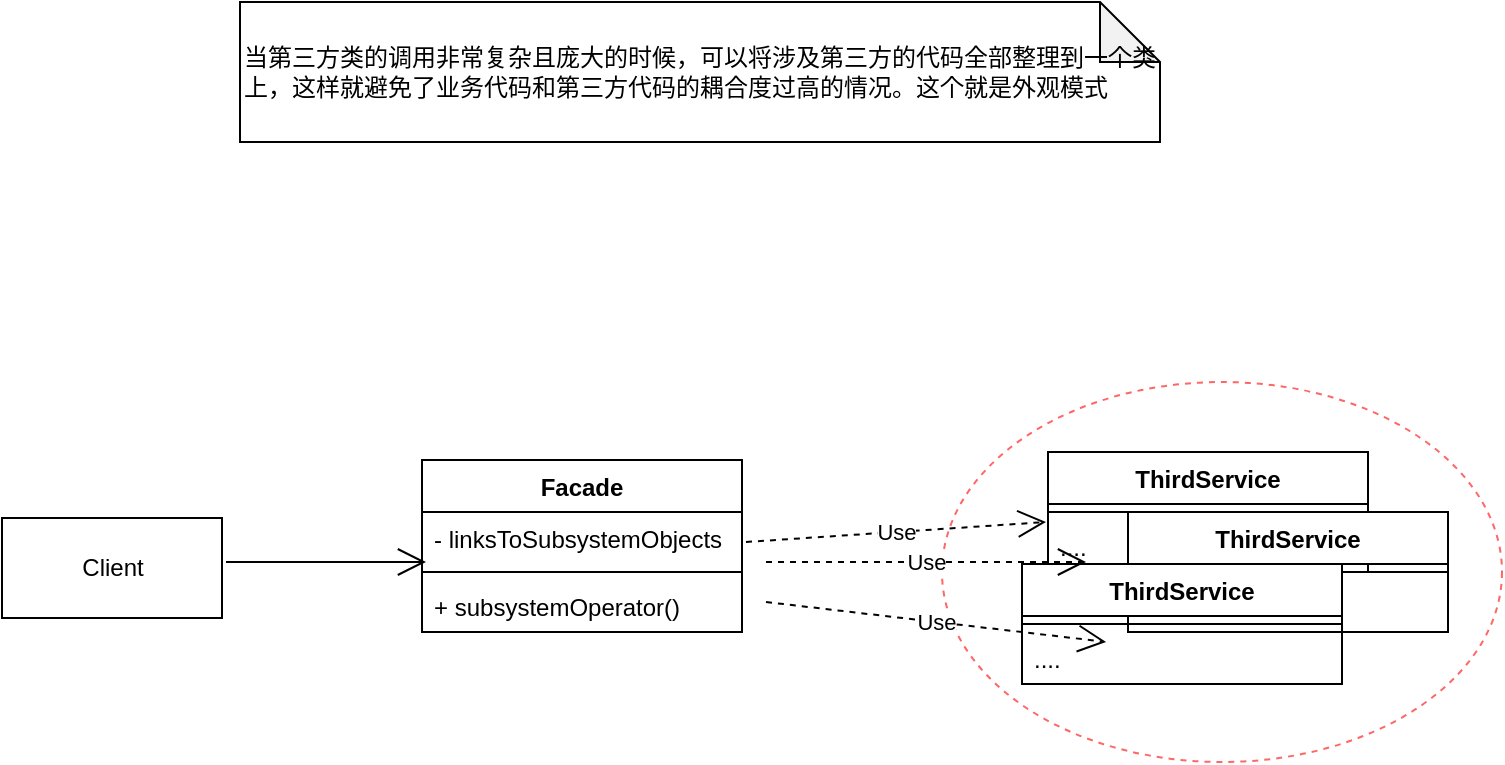 <mxfile version="20.5.1" type="github">
  <diagram id="93oYXS6F0fWZ3KI0hVY3" name="第 1 页">
    <mxGraphModel dx="1550" dy="859" grid="1" gridSize="10" guides="1" tooltips="1" connect="1" arrows="1" fold="1" page="1" pageScale="1" pageWidth="827" pageHeight="1169" math="0" shadow="0">
      <root>
        <mxCell id="0" />
        <mxCell id="1" parent="0" />
        <mxCell id="kxQVH_WQUYWZ8Yr4E01S-1" value="当第三方类的调用非常复杂且庞大的时候，可以将涉及第三方的代码全部整理到一个类上，这样就避免了业务代码和第三方代码的耦合度过高的情况。这个就是外观模式" style="shape=note;whiteSpace=wrap;html=1;backgroundOutline=1;darkOpacity=0.05;align=left;" vertex="1" parent="1">
          <mxGeometry x="158" y="30" width="460" height="70" as="geometry" />
        </mxCell>
        <mxCell id="kxQVH_WQUYWZ8Yr4E01S-10" value="ThirdService" style="swimlane;fontStyle=1;align=center;verticalAlign=top;childLayout=stackLayout;horizontal=1;startSize=26;horizontalStack=0;resizeParent=1;resizeParentMax=0;resizeLast=0;collapsible=1;marginBottom=0;" vertex="1" parent="1">
          <mxGeometry x="562" y="255" width="160" height="60" as="geometry" />
        </mxCell>
        <mxCell id="kxQVH_WQUYWZ8Yr4E01S-12" value="" style="line;strokeWidth=1;fillColor=none;align=left;verticalAlign=middle;spacingTop=-1;spacingLeft=3;spacingRight=3;rotatable=0;labelPosition=right;points=[];portConstraint=eastwest;strokeColor=inherit;" vertex="1" parent="kxQVH_WQUYWZ8Yr4E01S-10">
          <mxGeometry y="26" width="160" height="8" as="geometry" />
        </mxCell>
        <mxCell id="kxQVH_WQUYWZ8Yr4E01S-13" value="...." style="text;strokeColor=none;fillColor=none;align=left;verticalAlign=top;spacingLeft=4;spacingRight=4;overflow=hidden;rotatable=0;points=[[0,0.5],[1,0.5]];portConstraint=eastwest;" vertex="1" parent="kxQVH_WQUYWZ8Yr4E01S-10">
          <mxGeometry y="34" width="160" height="26" as="geometry" />
        </mxCell>
        <mxCell id="kxQVH_WQUYWZ8Yr4E01S-14" value="Facade" style="swimlane;fontStyle=1;align=center;verticalAlign=top;childLayout=stackLayout;horizontal=1;startSize=26;horizontalStack=0;resizeParent=1;resizeParentMax=0;resizeLast=0;collapsible=1;marginBottom=0;" vertex="1" parent="1">
          <mxGeometry x="249" y="259" width="160" height="86" as="geometry" />
        </mxCell>
        <mxCell id="kxQVH_WQUYWZ8Yr4E01S-15" value="- linksToSubsystemObjects" style="text;strokeColor=none;fillColor=none;align=left;verticalAlign=top;spacingLeft=4;spacingRight=4;overflow=hidden;rotatable=0;points=[[0,0.5],[1,0.5]];portConstraint=eastwest;" vertex="1" parent="kxQVH_WQUYWZ8Yr4E01S-14">
          <mxGeometry y="26" width="160" height="26" as="geometry" />
        </mxCell>
        <mxCell id="kxQVH_WQUYWZ8Yr4E01S-16" value="" style="line;strokeWidth=1;fillColor=none;align=left;verticalAlign=middle;spacingTop=-1;spacingLeft=3;spacingRight=3;rotatable=0;labelPosition=right;points=[];portConstraint=eastwest;strokeColor=inherit;" vertex="1" parent="kxQVH_WQUYWZ8Yr4E01S-14">
          <mxGeometry y="52" width="160" height="8" as="geometry" />
        </mxCell>
        <mxCell id="kxQVH_WQUYWZ8Yr4E01S-17" value="+ subsystemOperator()" style="text;strokeColor=none;fillColor=none;align=left;verticalAlign=top;spacingLeft=4;spacingRight=4;overflow=hidden;rotatable=0;points=[[0,0.5],[1,0.5]];portConstraint=eastwest;" vertex="1" parent="kxQVH_WQUYWZ8Yr4E01S-14">
          <mxGeometry y="60" width="160" height="26" as="geometry" />
        </mxCell>
        <mxCell id="kxQVH_WQUYWZ8Yr4E01S-18" value="Client" style="html=1;" vertex="1" parent="1">
          <mxGeometry x="39" y="288" width="110" height="50" as="geometry" />
        </mxCell>
        <mxCell id="kxQVH_WQUYWZ8Yr4E01S-19" value="ThirdService" style="swimlane;fontStyle=1;align=center;verticalAlign=top;childLayout=stackLayout;horizontal=1;startSize=26;horizontalStack=0;resizeParent=1;resizeParentMax=0;resizeLast=0;collapsible=1;marginBottom=0;" vertex="1" parent="1">
          <mxGeometry x="602" y="285" width="160" height="60" as="geometry" />
        </mxCell>
        <mxCell id="kxQVH_WQUYWZ8Yr4E01S-20" value="" style="line;strokeWidth=1;fillColor=none;align=left;verticalAlign=middle;spacingTop=-1;spacingLeft=3;spacingRight=3;rotatable=0;labelPosition=right;points=[];portConstraint=eastwest;strokeColor=inherit;" vertex="1" parent="kxQVH_WQUYWZ8Yr4E01S-19">
          <mxGeometry y="26" width="160" height="8" as="geometry" />
        </mxCell>
        <mxCell id="kxQVH_WQUYWZ8Yr4E01S-21" value="...." style="text;strokeColor=none;fillColor=none;align=left;verticalAlign=top;spacingLeft=4;spacingRight=4;overflow=hidden;rotatable=0;points=[[0,0.5],[1,0.5]];portConstraint=eastwest;" vertex="1" parent="kxQVH_WQUYWZ8Yr4E01S-19">
          <mxGeometry y="34" width="160" height="26" as="geometry" />
        </mxCell>
        <mxCell id="kxQVH_WQUYWZ8Yr4E01S-22" value="ThirdService" style="swimlane;fontStyle=1;align=center;verticalAlign=top;childLayout=stackLayout;horizontal=1;startSize=26;horizontalStack=0;resizeParent=1;resizeParentMax=0;resizeLast=0;collapsible=1;marginBottom=0;" vertex="1" parent="1">
          <mxGeometry x="549" y="311" width="160" height="60" as="geometry" />
        </mxCell>
        <mxCell id="kxQVH_WQUYWZ8Yr4E01S-23" value="" style="line;strokeWidth=1;fillColor=none;align=left;verticalAlign=middle;spacingTop=-1;spacingLeft=3;spacingRight=3;rotatable=0;labelPosition=right;points=[];portConstraint=eastwest;strokeColor=inherit;" vertex="1" parent="kxQVH_WQUYWZ8Yr4E01S-22">
          <mxGeometry y="26" width="160" height="8" as="geometry" />
        </mxCell>
        <mxCell id="kxQVH_WQUYWZ8Yr4E01S-24" value="...." style="text;strokeColor=none;fillColor=none;align=left;verticalAlign=top;spacingLeft=4;spacingRight=4;overflow=hidden;rotatable=0;points=[[0,0.5],[1,0.5]];portConstraint=eastwest;" vertex="1" parent="kxQVH_WQUYWZ8Yr4E01S-22">
          <mxGeometry y="34" width="160" height="26" as="geometry" />
        </mxCell>
        <mxCell id="kxQVH_WQUYWZ8Yr4E01S-25" value="" style="ellipse;whiteSpace=wrap;html=1;dashed=1;strokeColor=#FF6666;fillColor=none;" vertex="1" parent="1">
          <mxGeometry x="509" y="220" width="280" height="190" as="geometry" />
        </mxCell>
        <mxCell id="kxQVH_WQUYWZ8Yr4E01S-26" value="Use" style="endArrow=open;endSize=12;dashed=1;html=1;rounded=0;" edge="1" parent="1">
          <mxGeometry width="160" relative="1" as="geometry">
            <mxPoint x="411" y="300" as="sourcePoint" />
            <mxPoint x="561" y="290" as="targetPoint" />
          </mxGeometry>
        </mxCell>
        <mxCell id="kxQVH_WQUYWZ8Yr4E01S-27" value="Use" style="endArrow=open;endSize=12;dashed=1;html=1;rounded=0;entryX=0.293;entryY=0.684;entryDx=0;entryDy=0;entryPerimeter=0;" edge="1" parent="1" target="kxQVH_WQUYWZ8Yr4E01S-25">
          <mxGeometry width="160" relative="1" as="geometry">
            <mxPoint x="421" y="330" as="sourcePoint" />
            <mxPoint x="571" y="300" as="targetPoint" />
          </mxGeometry>
        </mxCell>
        <mxCell id="kxQVH_WQUYWZ8Yr4E01S-28" value="Use" style="endArrow=open;endSize=12;dashed=1;html=1;rounded=0;" edge="1" parent="1">
          <mxGeometry width="160" relative="1" as="geometry">
            <mxPoint x="421" y="310" as="sourcePoint" />
            <mxPoint x="581" y="310" as="targetPoint" />
          </mxGeometry>
        </mxCell>
        <mxCell id="kxQVH_WQUYWZ8Yr4E01S-29" value="" style="endArrow=open;endFill=1;endSize=12;html=1;rounded=0;" edge="1" parent="1">
          <mxGeometry width="160" relative="1" as="geometry">
            <mxPoint x="151" y="310" as="sourcePoint" />
            <mxPoint x="251" y="310" as="targetPoint" />
          </mxGeometry>
        </mxCell>
      </root>
    </mxGraphModel>
  </diagram>
</mxfile>
